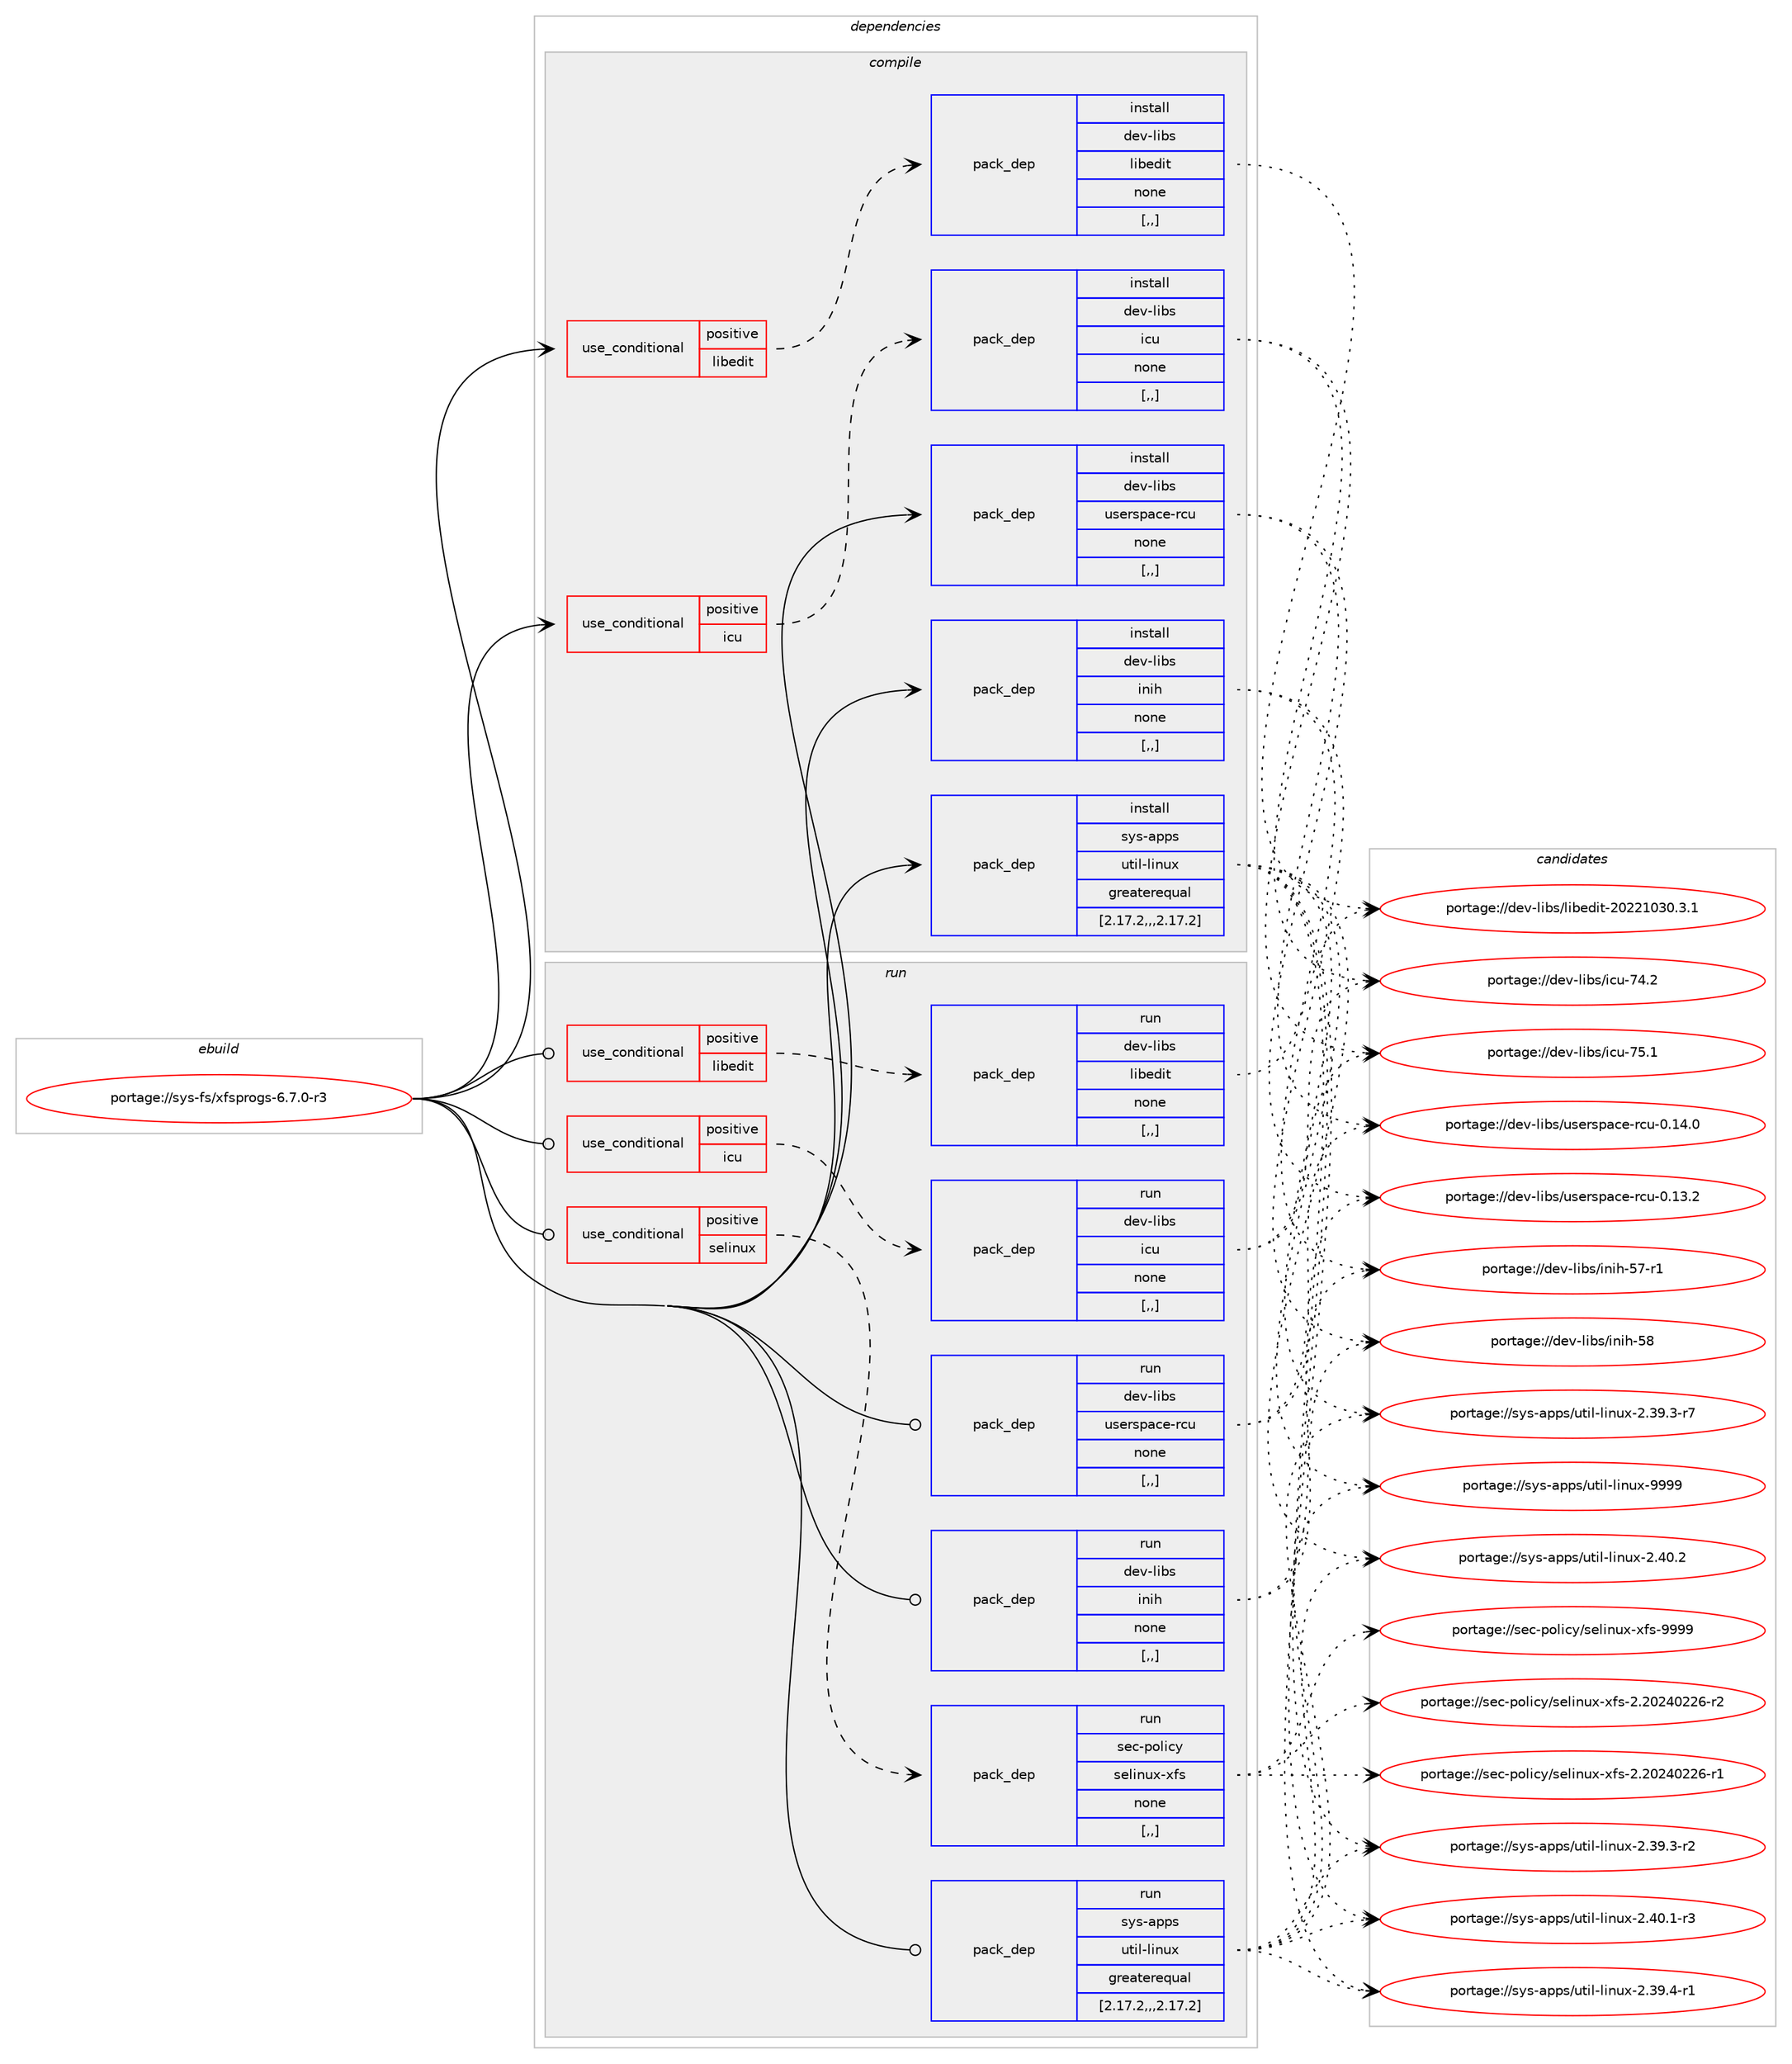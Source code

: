 digraph prolog {

# *************
# Graph options
# *************

newrank=true;
concentrate=true;
compound=true;
graph [rankdir=LR,fontname=Helvetica,fontsize=10,ranksep=1.5];#, ranksep=2.5, nodesep=0.2];
edge  [arrowhead=vee];
node  [fontname=Helvetica,fontsize=10];

# **********
# The ebuild
# **********

subgraph cluster_leftcol {
color=gray;
label=<<i>ebuild</i>>;
id [label="portage://sys-fs/xfsprogs-6.7.0-r3", color=red, width=4, href="../sys-fs/xfsprogs-6.7.0-r3.svg"];
}

# ****************
# The dependencies
# ****************

subgraph cluster_midcol {
color=gray;
label=<<i>dependencies</i>>;
subgraph cluster_compile {
fillcolor="#eeeeee";
style=filled;
label=<<i>compile</i>>;
subgraph cond116519 {
dependency437382 [label=<<TABLE BORDER="0" CELLBORDER="1" CELLSPACING="0" CELLPADDING="4"><TR><TD ROWSPAN="3" CELLPADDING="10">use_conditional</TD></TR><TR><TD>positive</TD></TR><TR><TD>icu</TD></TR></TABLE>>, shape=none, color=red];
subgraph pack317894 {
dependency437383 [label=<<TABLE BORDER="0" CELLBORDER="1" CELLSPACING="0" CELLPADDING="4" WIDTH="220"><TR><TD ROWSPAN="6" CELLPADDING="30">pack_dep</TD></TR><TR><TD WIDTH="110">install</TD></TR><TR><TD>dev-libs</TD></TR><TR><TD>icu</TD></TR><TR><TD>none</TD></TR><TR><TD>[,,]</TD></TR></TABLE>>, shape=none, color=blue];
}
dependency437382:e -> dependency437383:w [weight=20,style="dashed",arrowhead="vee"];
}
id:e -> dependency437382:w [weight=20,style="solid",arrowhead="vee"];
subgraph cond116520 {
dependency437384 [label=<<TABLE BORDER="0" CELLBORDER="1" CELLSPACING="0" CELLPADDING="4"><TR><TD ROWSPAN="3" CELLPADDING="10">use_conditional</TD></TR><TR><TD>positive</TD></TR><TR><TD>libedit</TD></TR></TABLE>>, shape=none, color=red];
subgraph pack317895 {
dependency437385 [label=<<TABLE BORDER="0" CELLBORDER="1" CELLSPACING="0" CELLPADDING="4" WIDTH="220"><TR><TD ROWSPAN="6" CELLPADDING="30">pack_dep</TD></TR><TR><TD WIDTH="110">install</TD></TR><TR><TD>dev-libs</TD></TR><TR><TD>libedit</TD></TR><TR><TD>none</TD></TR><TR><TD>[,,]</TD></TR></TABLE>>, shape=none, color=blue];
}
dependency437384:e -> dependency437385:w [weight=20,style="dashed",arrowhead="vee"];
}
id:e -> dependency437384:w [weight=20,style="solid",arrowhead="vee"];
subgraph pack317896 {
dependency437386 [label=<<TABLE BORDER="0" CELLBORDER="1" CELLSPACING="0" CELLPADDING="4" WIDTH="220"><TR><TD ROWSPAN="6" CELLPADDING="30">pack_dep</TD></TR><TR><TD WIDTH="110">install</TD></TR><TR><TD>dev-libs</TD></TR><TR><TD>inih</TD></TR><TR><TD>none</TD></TR><TR><TD>[,,]</TD></TR></TABLE>>, shape=none, color=blue];
}
id:e -> dependency437386:w [weight=20,style="solid",arrowhead="vee"];
subgraph pack317897 {
dependency437387 [label=<<TABLE BORDER="0" CELLBORDER="1" CELLSPACING="0" CELLPADDING="4" WIDTH="220"><TR><TD ROWSPAN="6" CELLPADDING="30">pack_dep</TD></TR><TR><TD WIDTH="110">install</TD></TR><TR><TD>dev-libs</TD></TR><TR><TD>userspace-rcu</TD></TR><TR><TD>none</TD></TR><TR><TD>[,,]</TD></TR></TABLE>>, shape=none, color=blue];
}
id:e -> dependency437387:w [weight=20,style="solid",arrowhead="vee"];
subgraph pack317898 {
dependency437388 [label=<<TABLE BORDER="0" CELLBORDER="1" CELLSPACING="0" CELLPADDING="4" WIDTH="220"><TR><TD ROWSPAN="6" CELLPADDING="30">pack_dep</TD></TR><TR><TD WIDTH="110">install</TD></TR><TR><TD>sys-apps</TD></TR><TR><TD>util-linux</TD></TR><TR><TD>greaterequal</TD></TR><TR><TD>[2.17.2,,,2.17.2]</TD></TR></TABLE>>, shape=none, color=blue];
}
id:e -> dependency437388:w [weight=20,style="solid",arrowhead="vee"];
}
subgraph cluster_compileandrun {
fillcolor="#eeeeee";
style=filled;
label=<<i>compile and run</i>>;
}
subgraph cluster_run {
fillcolor="#eeeeee";
style=filled;
label=<<i>run</i>>;
subgraph cond116521 {
dependency437389 [label=<<TABLE BORDER="0" CELLBORDER="1" CELLSPACING="0" CELLPADDING="4"><TR><TD ROWSPAN="3" CELLPADDING="10">use_conditional</TD></TR><TR><TD>positive</TD></TR><TR><TD>icu</TD></TR></TABLE>>, shape=none, color=red];
subgraph pack317899 {
dependency437390 [label=<<TABLE BORDER="0" CELLBORDER="1" CELLSPACING="0" CELLPADDING="4" WIDTH="220"><TR><TD ROWSPAN="6" CELLPADDING="30">pack_dep</TD></TR><TR><TD WIDTH="110">run</TD></TR><TR><TD>dev-libs</TD></TR><TR><TD>icu</TD></TR><TR><TD>none</TD></TR><TR><TD>[,,]</TD></TR></TABLE>>, shape=none, color=blue];
}
dependency437389:e -> dependency437390:w [weight=20,style="dashed",arrowhead="vee"];
}
id:e -> dependency437389:w [weight=20,style="solid",arrowhead="odot"];
subgraph cond116522 {
dependency437391 [label=<<TABLE BORDER="0" CELLBORDER="1" CELLSPACING="0" CELLPADDING="4"><TR><TD ROWSPAN="3" CELLPADDING="10">use_conditional</TD></TR><TR><TD>positive</TD></TR><TR><TD>libedit</TD></TR></TABLE>>, shape=none, color=red];
subgraph pack317900 {
dependency437392 [label=<<TABLE BORDER="0" CELLBORDER="1" CELLSPACING="0" CELLPADDING="4" WIDTH="220"><TR><TD ROWSPAN="6" CELLPADDING="30">pack_dep</TD></TR><TR><TD WIDTH="110">run</TD></TR><TR><TD>dev-libs</TD></TR><TR><TD>libedit</TD></TR><TR><TD>none</TD></TR><TR><TD>[,,]</TD></TR></TABLE>>, shape=none, color=blue];
}
dependency437391:e -> dependency437392:w [weight=20,style="dashed",arrowhead="vee"];
}
id:e -> dependency437391:w [weight=20,style="solid",arrowhead="odot"];
subgraph cond116523 {
dependency437393 [label=<<TABLE BORDER="0" CELLBORDER="1" CELLSPACING="0" CELLPADDING="4"><TR><TD ROWSPAN="3" CELLPADDING="10">use_conditional</TD></TR><TR><TD>positive</TD></TR><TR><TD>selinux</TD></TR></TABLE>>, shape=none, color=red];
subgraph pack317901 {
dependency437394 [label=<<TABLE BORDER="0" CELLBORDER="1" CELLSPACING="0" CELLPADDING="4" WIDTH="220"><TR><TD ROWSPAN="6" CELLPADDING="30">pack_dep</TD></TR><TR><TD WIDTH="110">run</TD></TR><TR><TD>sec-policy</TD></TR><TR><TD>selinux-xfs</TD></TR><TR><TD>none</TD></TR><TR><TD>[,,]</TD></TR></TABLE>>, shape=none, color=blue];
}
dependency437393:e -> dependency437394:w [weight=20,style="dashed",arrowhead="vee"];
}
id:e -> dependency437393:w [weight=20,style="solid",arrowhead="odot"];
subgraph pack317902 {
dependency437395 [label=<<TABLE BORDER="0" CELLBORDER="1" CELLSPACING="0" CELLPADDING="4" WIDTH="220"><TR><TD ROWSPAN="6" CELLPADDING="30">pack_dep</TD></TR><TR><TD WIDTH="110">run</TD></TR><TR><TD>dev-libs</TD></TR><TR><TD>inih</TD></TR><TR><TD>none</TD></TR><TR><TD>[,,]</TD></TR></TABLE>>, shape=none, color=blue];
}
id:e -> dependency437395:w [weight=20,style="solid",arrowhead="odot"];
subgraph pack317903 {
dependency437396 [label=<<TABLE BORDER="0" CELLBORDER="1" CELLSPACING="0" CELLPADDING="4" WIDTH="220"><TR><TD ROWSPAN="6" CELLPADDING="30">pack_dep</TD></TR><TR><TD WIDTH="110">run</TD></TR><TR><TD>dev-libs</TD></TR><TR><TD>userspace-rcu</TD></TR><TR><TD>none</TD></TR><TR><TD>[,,]</TD></TR></TABLE>>, shape=none, color=blue];
}
id:e -> dependency437396:w [weight=20,style="solid",arrowhead="odot"];
subgraph pack317904 {
dependency437397 [label=<<TABLE BORDER="0" CELLBORDER="1" CELLSPACING="0" CELLPADDING="4" WIDTH="220"><TR><TD ROWSPAN="6" CELLPADDING="30">pack_dep</TD></TR><TR><TD WIDTH="110">run</TD></TR><TR><TD>sys-apps</TD></TR><TR><TD>util-linux</TD></TR><TR><TD>greaterequal</TD></TR><TR><TD>[2.17.2,,,2.17.2]</TD></TR></TABLE>>, shape=none, color=blue];
}
id:e -> dependency437397:w [weight=20,style="solid",arrowhead="odot"];
}
}

# **************
# The candidates
# **************

subgraph cluster_choices {
rank=same;
color=gray;
label=<<i>candidates</i>>;

subgraph choice317894 {
color=black;
nodesep=1;
choice100101118451081059811547105991174555534649 [label="portage://dev-libs/icu-75.1", color=red, width=4,href="../dev-libs/icu-75.1.svg"];
choice100101118451081059811547105991174555524650 [label="portage://dev-libs/icu-74.2", color=red, width=4,href="../dev-libs/icu-74.2.svg"];
dependency437383:e -> choice100101118451081059811547105991174555534649:w [style=dotted,weight="100"];
dependency437383:e -> choice100101118451081059811547105991174555524650:w [style=dotted,weight="100"];
}
subgraph choice317895 {
color=black;
nodesep=1;
choice1001011184510810598115471081059810110010511645504850504948514846514649 [label="portage://dev-libs/libedit-20221030.3.1", color=red, width=4,href="../dev-libs/libedit-20221030.3.1.svg"];
dependency437385:e -> choice1001011184510810598115471081059810110010511645504850504948514846514649:w [style=dotted,weight="100"];
}
subgraph choice317896 {
color=black;
nodesep=1;
choice100101118451081059811547105110105104455356 [label="portage://dev-libs/inih-58", color=red, width=4,href="../dev-libs/inih-58.svg"];
choice1001011184510810598115471051101051044553554511449 [label="portage://dev-libs/inih-57-r1", color=red, width=4,href="../dev-libs/inih-57-r1.svg"];
dependency437386:e -> choice100101118451081059811547105110105104455356:w [style=dotted,weight="100"];
dependency437386:e -> choice1001011184510810598115471051101051044553554511449:w [style=dotted,weight="100"];
}
subgraph choice317897 {
color=black;
nodesep=1;
choice1001011184510810598115471171151011141151129799101451149911745484649524648 [label="portage://dev-libs/userspace-rcu-0.14.0", color=red, width=4,href="../dev-libs/userspace-rcu-0.14.0.svg"];
choice1001011184510810598115471171151011141151129799101451149911745484649514650 [label="portage://dev-libs/userspace-rcu-0.13.2", color=red, width=4,href="../dev-libs/userspace-rcu-0.13.2.svg"];
dependency437387:e -> choice1001011184510810598115471171151011141151129799101451149911745484649524648:w [style=dotted,weight="100"];
dependency437387:e -> choice1001011184510810598115471171151011141151129799101451149911745484649514650:w [style=dotted,weight="100"];
}
subgraph choice317898 {
color=black;
nodesep=1;
choice115121115459711211211547117116105108451081051101171204557575757 [label="portage://sys-apps/util-linux-9999", color=red, width=4,href="../sys-apps/util-linux-9999.svg"];
choice1151211154597112112115471171161051084510810511011712045504652484650 [label="portage://sys-apps/util-linux-2.40.2", color=red, width=4,href="../sys-apps/util-linux-2.40.2.svg"];
choice11512111545971121121154711711610510845108105110117120455046524846494511451 [label="portage://sys-apps/util-linux-2.40.1-r3", color=red, width=4,href="../sys-apps/util-linux-2.40.1-r3.svg"];
choice11512111545971121121154711711610510845108105110117120455046515746524511449 [label="portage://sys-apps/util-linux-2.39.4-r1", color=red, width=4,href="../sys-apps/util-linux-2.39.4-r1.svg"];
choice11512111545971121121154711711610510845108105110117120455046515746514511455 [label="portage://sys-apps/util-linux-2.39.3-r7", color=red, width=4,href="../sys-apps/util-linux-2.39.3-r7.svg"];
choice11512111545971121121154711711610510845108105110117120455046515746514511450 [label="portage://sys-apps/util-linux-2.39.3-r2", color=red, width=4,href="../sys-apps/util-linux-2.39.3-r2.svg"];
dependency437388:e -> choice115121115459711211211547117116105108451081051101171204557575757:w [style=dotted,weight="100"];
dependency437388:e -> choice1151211154597112112115471171161051084510810511011712045504652484650:w [style=dotted,weight="100"];
dependency437388:e -> choice11512111545971121121154711711610510845108105110117120455046524846494511451:w [style=dotted,weight="100"];
dependency437388:e -> choice11512111545971121121154711711610510845108105110117120455046515746524511449:w [style=dotted,weight="100"];
dependency437388:e -> choice11512111545971121121154711711610510845108105110117120455046515746514511455:w [style=dotted,weight="100"];
dependency437388:e -> choice11512111545971121121154711711610510845108105110117120455046515746514511450:w [style=dotted,weight="100"];
}
subgraph choice317899 {
color=black;
nodesep=1;
choice100101118451081059811547105991174555534649 [label="portage://dev-libs/icu-75.1", color=red, width=4,href="../dev-libs/icu-75.1.svg"];
choice100101118451081059811547105991174555524650 [label="portage://dev-libs/icu-74.2", color=red, width=4,href="../dev-libs/icu-74.2.svg"];
dependency437390:e -> choice100101118451081059811547105991174555534649:w [style=dotted,weight="100"];
dependency437390:e -> choice100101118451081059811547105991174555524650:w [style=dotted,weight="100"];
}
subgraph choice317900 {
color=black;
nodesep=1;
choice1001011184510810598115471081059810110010511645504850504948514846514649 [label="portage://dev-libs/libedit-20221030.3.1", color=red, width=4,href="../dev-libs/libedit-20221030.3.1.svg"];
dependency437392:e -> choice1001011184510810598115471081059810110010511645504850504948514846514649:w [style=dotted,weight="100"];
}
subgraph choice317901 {
color=black;
nodesep=1;
choice11510199451121111081059912147115101108105110117120451201021154557575757 [label="portage://sec-policy/selinux-xfs-9999", color=red, width=4,href="../sec-policy/selinux-xfs-9999.svg"];
choice115101994511211110810599121471151011081051101171204512010211545504650485052485050544511450 [label="portage://sec-policy/selinux-xfs-2.20240226-r2", color=red, width=4,href="../sec-policy/selinux-xfs-2.20240226-r2.svg"];
choice115101994511211110810599121471151011081051101171204512010211545504650485052485050544511449 [label="portage://sec-policy/selinux-xfs-2.20240226-r1", color=red, width=4,href="../sec-policy/selinux-xfs-2.20240226-r1.svg"];
dependency437394:e -> choice11510199451121111081059912147115101108105110117120451201021154557575757:w [style=dotted,weight="100"];
dependency437394:e -> choice115101994511211110810599121471151011081051101171204512010211545504650485052485050544511450:w [style=dotted,weight="100"];
dependency437394:e -> choice115101994511211110810599121471151011081051101171204512010211545504650485052485050544511449:w [style=dotted,weight="100"];
}
subgraph choice317902 {
color=black;
nodesep=1;
choice100101118451081059811547105110105104455356 [label="portage://dev-libs/inih-58", color=red, width=4,href="../dev-libs/inih-58.svg"];
choice1001011184510810598115471051101051044553554511449 [label="portage://dev-libs/inih-57-r1", color=red, width=4,href="../dev-libs/inih-57-r1.svg"];
dependency437395:e -> choice100101118451081059811547105110105104455356:w [style=dotted,weight="100"];
dependency437395:e -> choice1001011184510810598115471051101051044553554511449:w [style=dotted,weight="100"];
}
subgraph choice317903 {
color=black;
nodesep=1;
choice1001011184510810598115471171151011141151129799101451149911745484649524648 [label="portage://dev-libs/userspace-rcu-0.14.0", color=red, width=4,href="../dev-libs/userspace-rcu-0.14.0.svg"];
choice1001011184510810598115471171151011141151129799101451149911745484649514650 [label="portage://dev-libs/userspace-rcu-0.13.2", color=red, width=4,href="../dev-libs/userspace-rcu-0.13.2.svg"];
dependency437396:e -> choice1001011184510810598115471171151011141151129799101451149911745484649524648:w [style=dotted,weight="100"];
dependency437396:e -> choice1001011184510810598115471171151011141151129799101451149911745484649514650:w [style=dotted,weight="100"];
}
subgraph choice317904 {
color=black;
nodesep=1;
choice115121115459711211211547117116105108451081051101171204557575757 [label="portage://sys-apps/util-linux-9999", color=red, width=4,href="../sys-apps/util-linux-9999.svg"];
choice1151211154597112112115471171161051084510810511011712045504652484650 [label="portage://sys-apps/util-linux-2.40.2", color=red, width=4,href="../sys-apps/util-linux-2.40.2.svg"];
choice11512111545971121121154711711610510845108105110117120455046524846494511451 [label="portage://sys-apps/util-linux-2.40.1-r3", color=red, width=4,href="../sys-apps/util-linux-2.40.1-r3.svg"];
choice11512111545971121121154711711610510845108105110117120455046515746524511449 [label="portage://sys-apps/util-linux-2.39.4-r1", color=red, width=4,href="../sys-apps/util-linux-2.39.4-r1.svg"];
choice11512111545971121121154711711610510845108105110117120455046515746514511455 [label="portage://sys-apps/util-linux-2.39.3-r7", color=red, width=4,href="../sys-apps/util-linux-2.39.3-r7.svg"];
choice11512111545971121121154711711610510845108105110117120455046515746514511450 [label="portage://sys-apps/util-linux-2.39.3-r2", color=red, width=4,href="../sys-apps/util-linux-2.39.3-r2.svg"];
dependency437397:e -> choice115121115459711211211547117116105108451081051101171204557575757:w [style=dotted,weight="100"];
dependency437397:e -> choice1151211154597112112115471171161051084510810511011712045504652484650:w [style=dotted,weight="100"];
dependency437397:e -> choice11512111545971121121154711711610510845108105110117120455046524846494511451:w [style=dotted,weight="100"];
dependency437397:e -> choice11512111545971121121154711711610510845108105110117120455046515746524511449:w [style=dotted,weight="100"];
dependency437397:e -> choice11512111545971121121154711711610510845108105110117120455046515746514511455:w [style=dotted,weight="100"];
dependency437397:e -> choice11512111545971121121154711711610510845108105110117120455046515746514511450:w [style=dotted,weight="100"];
}
}

}
